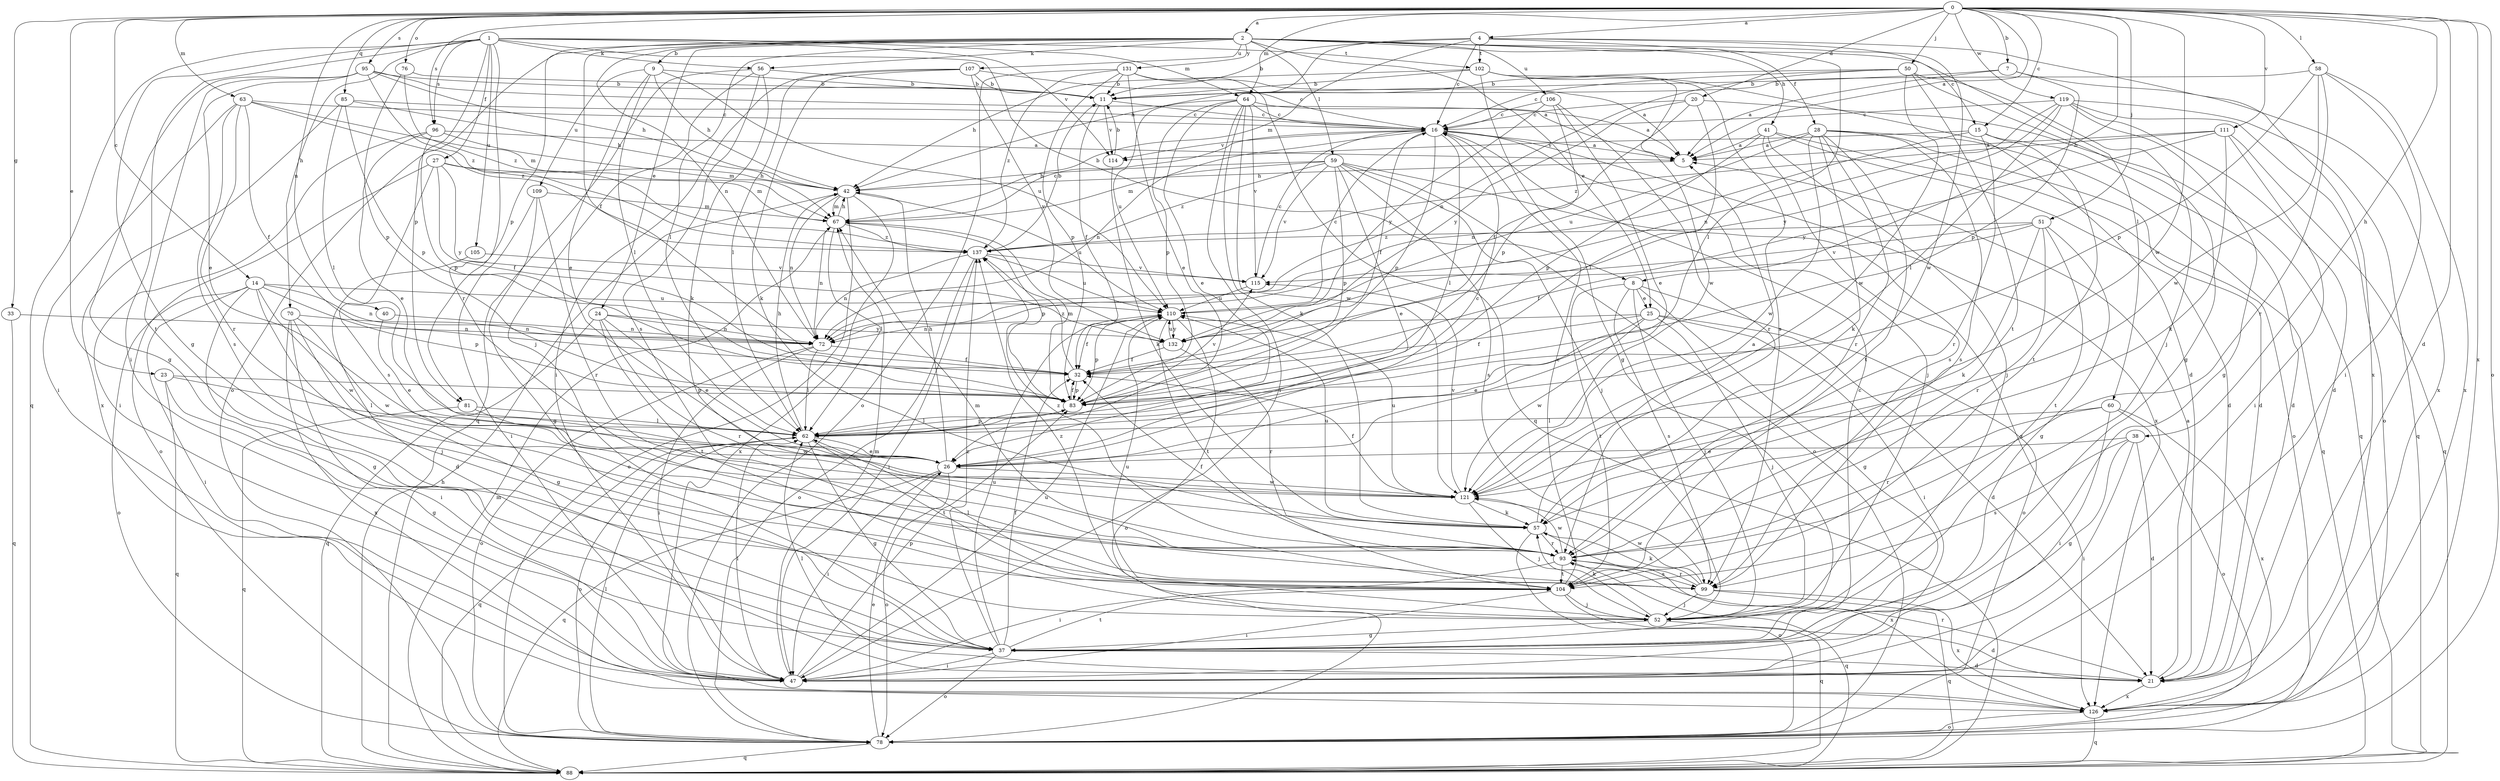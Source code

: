 strict digraph  {
0;
1;
2;
4;
5;
7;
8;
9;
11;
14;
15;
16;
20;
21;
23;
24;
25;
26;
27;
28;
32;
33;
37;
38;
40;
41;
42;
47;
50;
51;
52;
56;
57;
58;
59;
60;
62;
63;
64;
67;
70;
72;
76;
78;
81;
83;
85;
88;
93;
95;
96;
99;
102;
104;
105;
106;
107;
109;
110;
111;
114;
115;
119;
121;
126;
131;
132;
137;
0 -> 2  [label=a];
0 -> 4  [label=a];
0 -> 5  [label=a];
0 -> 7  [label=b];
0 -> 8  [label=b];
0 -> 14  [label=c];
0 -> 15  [label=c];
0 -> 20  [label=d];
0 -> 21  [label=d];
0 -> 23  [label=e];
0 -> 33  [label=g];
0 -> 38  [label=h];
0 -> 40  [label=h];
0 -> 50  [label=j];
0 -> 51  [label=j];
0 -> 58  [label=l];
0 -> 63  [label=m];
0 -> 64  [label=m];
0 -> 76  [label=o];
0 -> 78  [label=o];
0 -> 85  [label=q];
0 -> 95  [label=s];
0 -> 96  [label=s];
0 -> 111  [label=v];
0 -> 119  [label=w];
0 -> 121  [label=w];
0 -> 126  [label=x];
1 -> 8  [label=b];
1 -> 27  [label=f];
1 -> 37  [label=g];
1 -> 47  [label=i];
1 -> 56  [label=k];
1 -> 64  [label=m];
1 -> 70  [label=n];
1 -> 81  [label=p];
1 -> 88  [label=q];
1 -> 93  [label=r];
1 -> 96  [label=s];
1 -> 102  [label=t];
1 -> 105  [label=u];
1 -> 114  [label=v];
2 -> 9  [label=b];
2 -> 15  [label=c];
2 -> 24  [label=e];
2 -> 25  [label=e];
2 -> 28  [label=f];
2 -> 32  [label=f];
2 -> 41  [label=h];
2 -> 56  [label=k];
2 -> 59  [label=l];
2 -> 60  [label=l];
2 -> 62  [label=l];
2 -> 72  [label=n];
2 -> 78  [label=o];
2 -> 81  [label=p];
2 -> 106  [label=u];
2 -> 107  [label=u];
2 -> 131  [label=y];
4 -> 11  [label=b];
4 -> 16  [label=c];
4 -> 42  [label=h];
4 -> 62  [label=l];
4 -> 67  [label=m];
4 -> 102  [label=t];
4 -> 121  [label=w];
4 -> 126  [label=x];
5 -> 42  [label=h];
7 -> 5  [label=a];
7 -> 11  [label=b];
7 -> 83  [label=p];
7 -> 126  [label=x];
8 -> 25  [label=e];
8 -> 37  [label=g];
8 -> 52  [label=j];
8 -> 78  [label=o];
8 -> 99  [label=s];
8 -> 104  [label=t];
9 -> 11  [label=b];
9 -> 26  [label=e];
9 -> 42  [label=h];
9 -> 62  [label=l];
9 -> 109  [label=u];
9 -> 110  [label=u];
11 -> 16  [label=c];
11 -> 32  [label=f];
11 -> 114  [label=v];
14 -> 37  [label=g];
14 -> 47  [label=i];
14 -> 52  [label=j];
14 -> 72  [label=n];
14 -> 78  [label=o];
14 -> 83  [label=p];
14 -> 110  [label=u];
14 -> 121  [label=w];
15 -> 21  [label=d];
15 -> 72  [label=n];
15 -> 93  [label=r];
15 -> 104  [label=t];
15 -> 114  [label=v];
16 -> 5  [label=a];
16 -> 32  [label=f];
16 -> 52  [label=j];
16 -> 62  [label=l];
16 -> 72  [label=n];
16 -> 83  [label=p];
16 -> 114  [label=v];
16 -> 126  [label=x];
20 -> 16  [label=c];
20 -> 32  [label=f];
20 -> 62  [label=l];
20 -> 88  [label=q];
20 -> 132  [label=y];
21 -> 5  [label=a];
21 -> 62  [label=l];
21 -> 93  [label=r];
21 -> 126  [label=x];
23 -> 37  [label=g];
23 -> 62  [label=l];
23 -> 83  [label=p];
23 -> 88  [label=q];
24 -> 26  [label=e];
24 -> 72  [label=n];
24 -> 88  [label=q];
24 -> 93  [label=r];
24 -> 104  [label=t];
24 -> 132  [label=y];
25 -> 21  [label=d];
25 -> 26  [label=e];
25 -> 32  [label=f];
25 -> 47  [label=i];
25 -> 52  [label=j];
25 -> 72  [label=n];
25 -> 121  [label=w];
26 -> 16  [label=c];
26 -> 42  [label=h];
26 -> 47  [label=i];
26 -> 78  [label=o];
26 -> 88  [label=q];
26 -> 121  [label=w];
27 -> 32  [label=f];
27 -> 42  [label=h];
27 -> 67  [label=m];
27 -> 78  [label=o];
27 -> 99  [label=s];
27 -> 132  [label=y];
28 -> 5  [label=a];
28 -> 21  [label=d];
28 -> 57  [label=k];
28 -> 88  [label=q];
28 -> 93  [label=r];
28 -> 99  [label=s];
28 -> 104  [label=t];
28 -> 110  [label=u];
28 -> 121  [label=w];
32 -> 83  [label=p];
32 -> 137  [label=z];
33 -> 72  [label=n];
33 -> 88  [label=q];
37 -> 16  [label=c];
37 -> 21  [label=d];
37 -> 32  [label=f];
37 -> 47  [label=i];
37 -> 78  [label=o];
37 -> 104  [label=t];
37 -> 110  [label=u];
37 -> 137  [label=z];
38 -> 21  [label=d];
38 -> 26  [label=e];
38 -> 37  [label=g];
38 -> 47  [label=i];
38 -> 99  [label=s];
40 -> 26  [label=e];
40 -> 72  [label=n];
41 -> 5  [label=a];
41 -> 21  [label=d];
41 -> 52  [label=j];
41 -> 78  [label=o];
41 -> 83  [label=p];
41 -> 99  [label=s];
42 -> 67  [label=m];
42 -> 72  [label=n];
42 -> 78  [label=o];
42 -> 110  [label=u];
42 -> 126  [label=x];
47 -> 62  [label=l];
47 -> 67  [label=m];
47 -> 83  [label=p];
47 -> 110  [label=u];
50 -> 11  [label=b];
50 -> 16  [label=c];
50 -> 37  [label=g];
50 -> 52  [label=j];
50 -> 72  [label=n];
50 -> 104  [label=t];
50 -> 121  [label=w];
51 -> 32  [label=f];
51 -> 37  [label=g];
51 -> 57  [label=k];
51 -> 93  [label=r];
51 -> 104  [label=t];
51 -> 115  [label=v];
51 -> 137  [label=z];
52 -> 21  [label=d];
52 -> 37  [label=g];
52 -> 57  [label=k];
52 -> 110  [label=u];
52 -> 137  [label=z];
56 -> 11  [label=b];
56 -> 52  [label=j];
56 -> 57  [label=k];
56 -> 88  [label=q];
56 -> 99  [label=s];
57 -> 5  [label=a];
57 -> 78  [label=o];
57 -> 93  [label=r];
57 -> 110  [label=u];
57 -> 126  [label=x];
58 -> 11  [label=b];
58 -> 47  [label=i];
58 -> 83  [label=p];
58 -> 93  [label=r];
58 -> 121  [label=w];
58 -> 126  [label=x];
59 -> 26  [label=e];
59 -> 42  [label=h];
59 -> 52  [label=j];
59 -> 67  [label=m];
59 -> 78  [label=o];
59 -> 83  [label=p];
59 -> 99  [label=s];
59 -> 115  [label=v];
59 -> 126  [label=x];
59 -> 137  [label=z];
60 -> 47  [label=i];
60 -> 62  [label=l];
60 -> 78  [label=o];
60 -> 93  [label=r];
60 -> 126  [label=x];
62 -> 26  [label=e];
62 -> 37  [label=g];
62 -> 42  [label=h];
62 -> 78  [label=o];
62 -> 83  [label=p];
62 -> 88  [label=q];
62 -> 104  [label=t];
63 -> 16  [label=c];
63 -> 32  [label=f];
63 -> 47  [label=i];
63 -> 67  [label=m];
63 -> 93  [label=r];
63 -> 99  [label=s];
63 -> 137  [label=z];
64 -> 5  [label=a];
64 -> 16  [label=c];
64 -> 26  [label=e];
64 -> 47  [label=i];
64 -> 57  [label=k];
64 -> 83  [label=p];
64 -> 110  [label=u];
64 -> 115  [label=v];
64 -> 121  [label=w];
67 -> 16  [label=c];
67 -> 42  [label=h];
67 -> 62  [label=l];
67 -> 72  [label=n];
67 -> 83  [label=p];
67 -> 137  [label=z];
70 -> 37  [label=g];
70 -> 47  [label=i];
70 -> 72  [label=n];
70 -> 121  [label=w];
70 -> 126  [label=x];
72 -> 32  [label=f];
72 -> 47  [label=i];
72 -> 62  [label=l];
72 -> 78  [label=o];
76 -> 11  [label=b];
76 -> 83  [label=p];
76 -> 137  [label=z];
78 -> 26  [label=e];
78 -> 62  [label=l];
78 -> 88  [label=q];
81 -> 62  [label=l];
81 -> 88  [label=q];
81 -> 121  [label=w];
83 -> 32  [label=f];
83 -> 62  [label=l];
83 -> 67  [label=m];
83 -> 115  [label=v];
85 -> 16  [label=c];
85 -> 42  [label=h];
85 -> 62  [label=l];
85 -> 83  [label=p];
85 -> 126  [label=x];
88 -> 42  [label=h];
88 -> 67  [label=m];
93 -> 32  [label=f];
93 -> 47  [label=i];
93 -> 88  [label=q];
93 -> 99  [label=s];
93 -> 104  [label=t];
93 -> 121  [label=w];
93 -> 137  [label=z];
95 -> 5  [label=a];
95 -> 11  [label=b];
95 -> 26  [label=e];
95 -> 37  [label=g];
95 -> 42  [label=h];
95 -> 104  [label=t];
95 -> 137  [label=z];
96 -> 5  [label=a];
96 -> 26  [label=e];
96 -> 47  [label=i];
96 -> 67  [label=m];
96 -> 83  [label=p];
99 -> 52  [label=j];
99 -> 57  [label=k];
99 -> 88  [label=q];
99 -> 93  [label=r];
99 -> 121  [label=w];
99 -> 126  [label=x];
102 -> 11  [label=b];
102 -> 21  [label=d];
102 -> 37  [label=g];
102 -> 42  [label=h];
102 -> 99  [label=s];
102 -> 121  [label=w];
104 -> 16  [label=c];
104 -> 47  [label=i];
104 -> 52  [label=j];
104 -> 62  [label=l];
104 -> 67  [label=m];
104 -> 88  [label=q];
105 -> 21  [label=d];
105 -> 115  [label=v];
106 -> 16  [label=c];
106 -> 26  [label=e];
106 -> 83  [label=p];
106 -> 93  [label=r];
106 -> 132  [label=y];
107 -> 11  [label=b];
107 -> 16  [label=c];
107 -> 47  [label=i];
107 -> 57  [label=k];
107 -> 62  [label=l];
107 -> 132  [label=y];
109 -> 37  [label=g];
109 -> 47  [label=i];
109 -> 67  [label=m];
109 -> 93  [label=r];
110 -> 16  [label=c];
110 -> 32  [label=f];
110 -> 78  [label=o];
110 -> 83  [label=p];
110 -> 104  [label=t];
110 -> 132  [label=y];
111 -> 5  [label=a];
111 -> 47  [label=i];
111 -> 57  [label=k];
111 -> 88  [label=q];
111 -> 132  [label=y];
111 -> 137  [label=z];
114 -> 11  [label=b];
114 -> 57  [label=k];
115 -> 16  [label=c];
115 -> 110  [label=u];
119 -> 16  [label=c];
119 -> 21  [label=d];
119 -> 37  [label=g];
119 -> 62  [label=l];
119 -> 72  [label=n];
119 -> 78  [label=o];
119 -> 88  [label=q];
119 -> 132  [label=y];
121 -> 32  [label=f];
121 -> 52  [label=j];
121 -> 57  [label=k];
121 -> 110  [label=u];
121 -> 115  [label=v];
126 -> 78  [label=o];
126 -> 88  [label=q];
131 -> 5  [label=a];
131 -> 11  [label=b];
131 -> 26  [label=e];
131 -> 78  [label=o];
131 -> 83  [label=p];
131 -> 88  [label=q];
131 -> 137  [label=z];
132 -> 32  [label=f];
132 -> 93  [label=r];
132 -> 110  [label=u];
137 -> 11  [label=b];
137 -> 47  [label=i];
137 -> 72  [label=n];
137 -> 78  [label=o];
137 -> 110  [label=u];
137 -> 115  [label=v];
}
